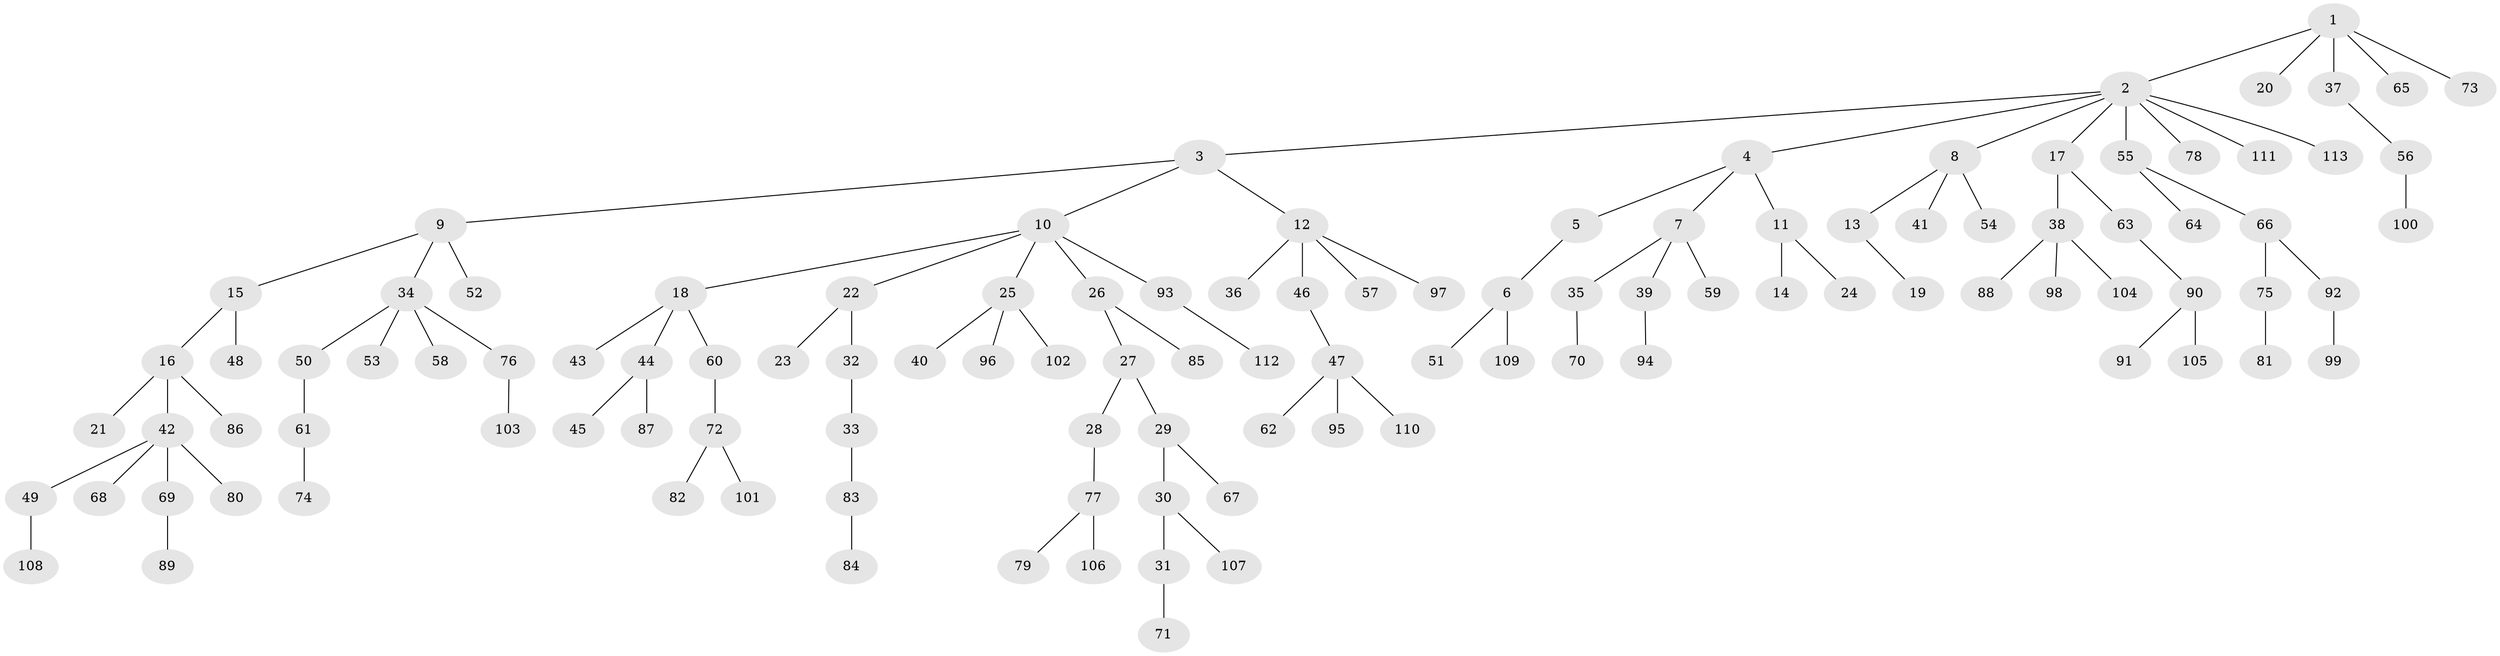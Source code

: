 // Generated by graph-tools (version 1.1) at 2025/11/02/27/25 16:11:25]
// undirected, 113 vertices, 112 edges
graph export_dot {
graph [start="1"]
  node [color=gray90,style=filled];
  1;
  2;
  3;
  4;
  5;
  6;
  7;
  8;
  9;
  10;
  11;
  12;
  13;
  14;
  15;
  16;
  17;
  18;
  19;
  20;
  21;
  22;
  23;
  24;
  25;
  26;
  27;
  28;
  29;
  30;
  31;
  32;
  33;
  34;
  35;
  36;
  37;
  38;
  39;
  40;
  41;
  42;
  43;
  44;
  45;
  46;
  47;
  48;
  49;
  50;
  51;
  52;
  53;
  54;
  55;
  56;
  57;
  58;
  59;
  60;
  61;
  62;
  63;
  64;
  65;
  66;
  67;
  68;
  69;
  70;
  71;
  72;
  73;
  74;
  75;
  76;
  77;
  78;
  79;
  80;
  81;
  82;
  83;
  84;
  85;
  86;
  87;
  88;
  89;
  90;
  91;
  92;
  93;
  94;
  95;
  96;
  97;
  98;
  99;
  100;
  101;
  102;
  103;
  104;
  105;
  106;
  107;
  108;
  109;
  110;
  111;
  112;
  113;
  1 -- 2;
  1 -- 20;
  1 -- 37;
  1 -- 65;
  1 -- 73;
  2 -- 3;
  2 -- 4;
  2 -- 8;
  2 -- 17;
  2 -- 55;
  2 -- 78;
  2 -- 111;
  2 -- 113;
  3 -- 9;
  3 -- 10;
  3 -- 12;
  4 -- 5;
  4 -- 7;
  4 -- 11;
  5 -- 6;
  6 -- 51;
  6 -- 109;
  7 -- 35;
  7 -- 39;
  7 -- 59;
  8 -- 13;
  8 -- 41;
  8 -- 54;
  9 -- 15;
  9 -- 34;
  9 -- 52;
  10 -- 18;
  10 -- 22;
  10 -- 25;
  10 -- 26;
  10 -- 93;
  11 -- 14;
  11 -- 24;
  12 -- 36;
  12 -- 46;
  12 -- 57;
  12 -- 97;
  13 -- 19;
  15 -- 16;
  15 -- 48;
  16 -- 21;
  16 -- 42;
  16 -- 86;
  17 -- 38;
  17 -- 63;
  18 -- 43;
  18 -- 44;
  18 -- 60;
  22 -- 23;
  22 -- 32;
  25 -- 40;
  25 -- 96;
  25 -- 102;
  26 -- 27;
  26 -- 85;
  27 -- 28;
  27 -- 29;
  28 -- 77;
  29 -- 30;
  29 -- 67;
  30 -- 31;
  30 -- 107;
  31 -- 71;
  32 -- 33;
  33 -- 83;
  34 -- 50;
  34 -- 53;
  34 -- 58;
  34 -- 76;
  35 -- 70;
  37 -- 56;
  38 -- 88;
  38 -- 98;
  38 -- 104;
  39 -- 94;
  42 -- 49;
  42 -- 68;
  42 -- 69;
  42 -- 80;
  44 -- 45;
  44 -- 87;
  46 -- 47;
  47 -- 62;
  47 -- 95;
  47 -- 110;
  49 -- 108;
  50 -- 61;
  55 -- 64;
  55 -- 66;
  56 -- 100;
  60 -- 72;
  61 -- 74;
  63 -- 90;
  66 -- 75;
  66 -- 92;
  69 -- 89;
  72 -- 82;
  72 -- 101;
  75 -- 81;
  76 -- 103;
  77 -- 79;
  77 -- 106;
  83 -- 84;
  90 -- 91;
  90 -- 105;
  92 -- 99;
  93 -- 112;
}
